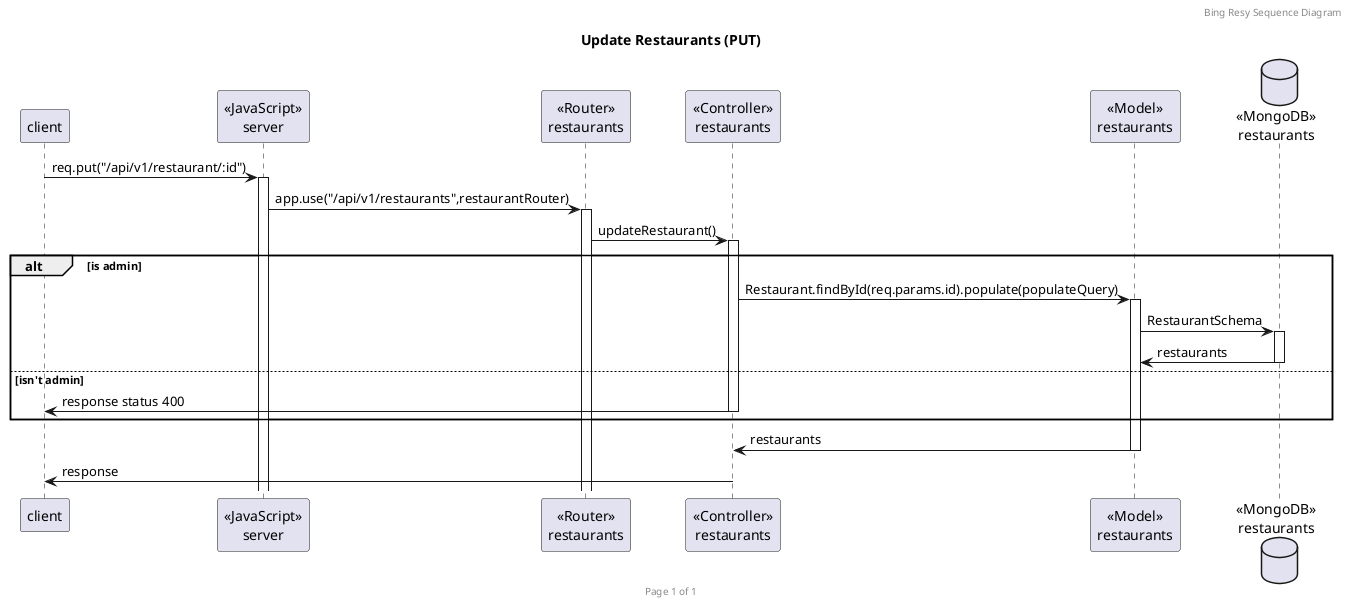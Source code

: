 @startuml

header Bing Resy Sequence Diagram
footer Page %page% of %lastpage%
title "Update Restaurants (PUT)"

participant "client" as client
participant "<<JavaScript>>\nserver" as server
participant "<<Router>>\nrestaurants" as restaurantsRouter
participant "<<Controller>>\nrestaurants" as restaurantsController
participant "<<Model>>\nrestaurants" as restaurantsModel
database "<<MongoDB>>\nrestaurants" as restaurantsDatabase

client -> server ++: req.put("/api/v1/restaurant/:id")
server -> restaurantsRouter ++: app.use("/api/v1/restaurants",restaurantRouter)
restaurantsRouter -> restaurantsController ++: updateRestaurant()
alt is admin
    restaurantsController -> restaurantsModel ++: Restaurant.findById(req.params.id).populate(populateQuery)
    restaurantsModel -> restaurantsDatabase ++:RestaurantSchema
    restaurantsDatabase -> restaurantsModel --:restaurants
else isn't admin
    restaurantsController -> client --: response status 400
end
restaurantsModel -> restaurantsController --:restaurants
restaurantsController -> client --:response

@enduml